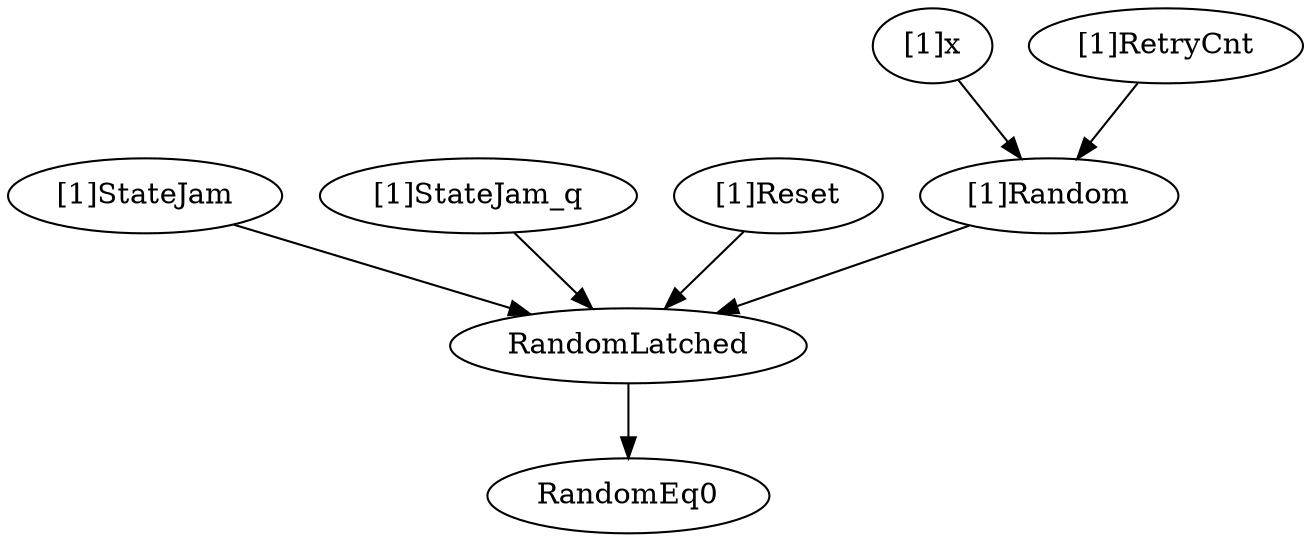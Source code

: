 strict digraph "" {
	"[1]Random"	 [complexity=4,
		importance=0.389208610354,
		rank=0.0973021525885];
	RandomLatched	 [complexity=2,
		importance=0.271222956154,
		rank=0.135611478077];
	"[1]Random" -> RandomLatched;
	"[1]StateJam"	 [complexity=4,
		importance=0.323021562063,
		rank=0.0807553905158];
	"[1]StateJam" -> RandomLatched;
	RandomEq0	 [complexity=0,
		importance=0.0956833431915,
		rank=0.0];
	RandomLatched -> RandomEq0;
	"[1]StateJam_q"	 [complexity=4,
		importance=0.323021562063,
		rank=0.0807553905158];
	"[1]StateJam_q" -> RandomLatched;
	"[1]x"	 [complexity=33,
		importance=3.98877670629,
		rank=0.120872021403];
	"[1]x" -> "[1]Random";
	"[1]RetryCnt"	 [complexity=31,
		importance=3.5546760991,
		rank=0.114666970939];
	"[1]RetryCnt" -> "[1]Random";
	"[1]Reset"	 [complexity=3,
		importance=0.594244518218,
		rank=0.198081506073];
	"[1]Reset" -> RandomLatched;
}
